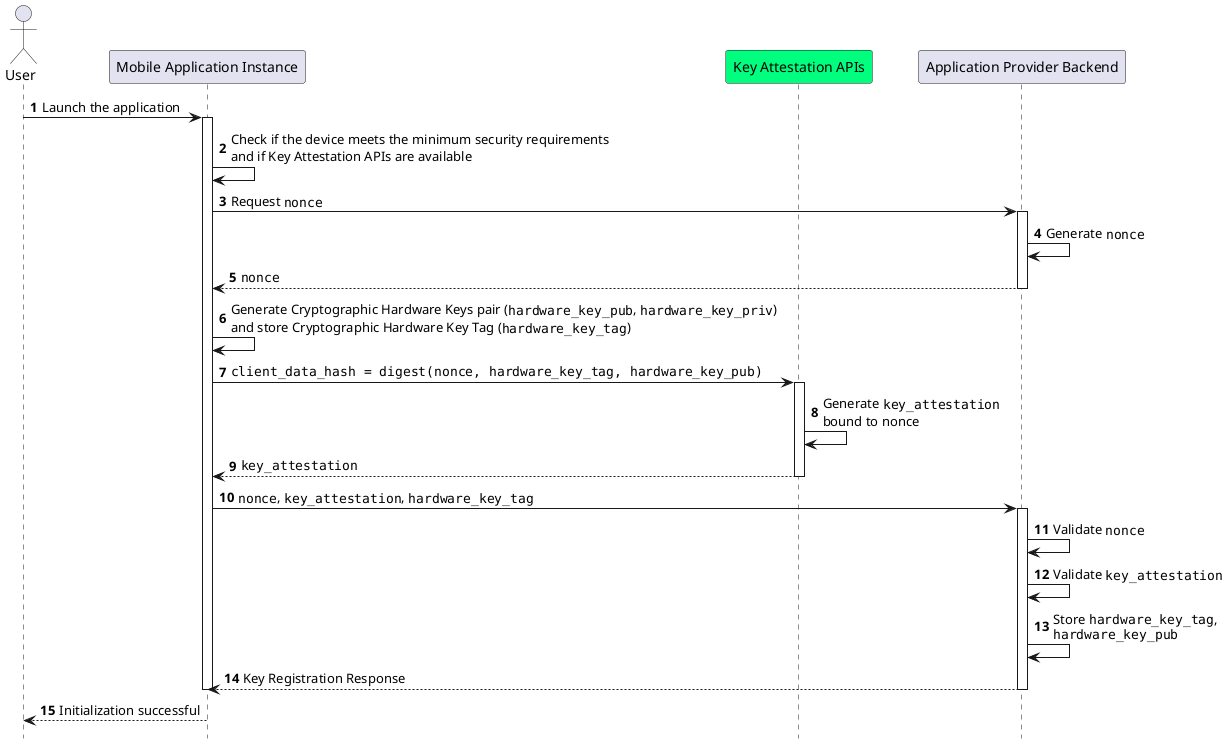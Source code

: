 @startuml Mobile App Initialization
autonumber
hide footbox

'Participants
actor "User" as user
participant "Mobile Application Instance" as app 
participant "Key Attestation APIs" as aats #springgreen
participant "Application Provider Backend" as bck

user->app: Launch the application
activate app

app->app: Check if the device meets the minimum security requirements\nand if Key Attestation APIs are available

app->bck: Request ""nonce""
activate bck

bck->bck: Generate ""nonce""

bck-->app: ""nonce""
deactivate bck

app->app: Generate Cryptographic Hardware Keys pair (""hardware_key_pub"", ""hardware_key_priv"")\nand store Cryptographic Hardware Key Tag (""hardware_key_tag"")

app->aats: ""client_data_hash = digest(nonce, hardware_key_tag, hardware_key_pub)""
activate aats

aats->aats: Generate ""key_attestation""\nbound to nonce

aats-->app: ""key_attestation"" 
deactivate aats

app->bck: ""nonce"", ""key_attestation"", ""hardware_key_tag""
activate bck

bck->bck: Validate ""nonce""

bck->bck: Validate ""key_attestation""

bck->bck: Store ""hardware_key_tag"",\n""hardware_key_pub""

bck-->app: Key Registration Response

deactivate bck
deactivate app

app-->user: Initialization successful
@enduml